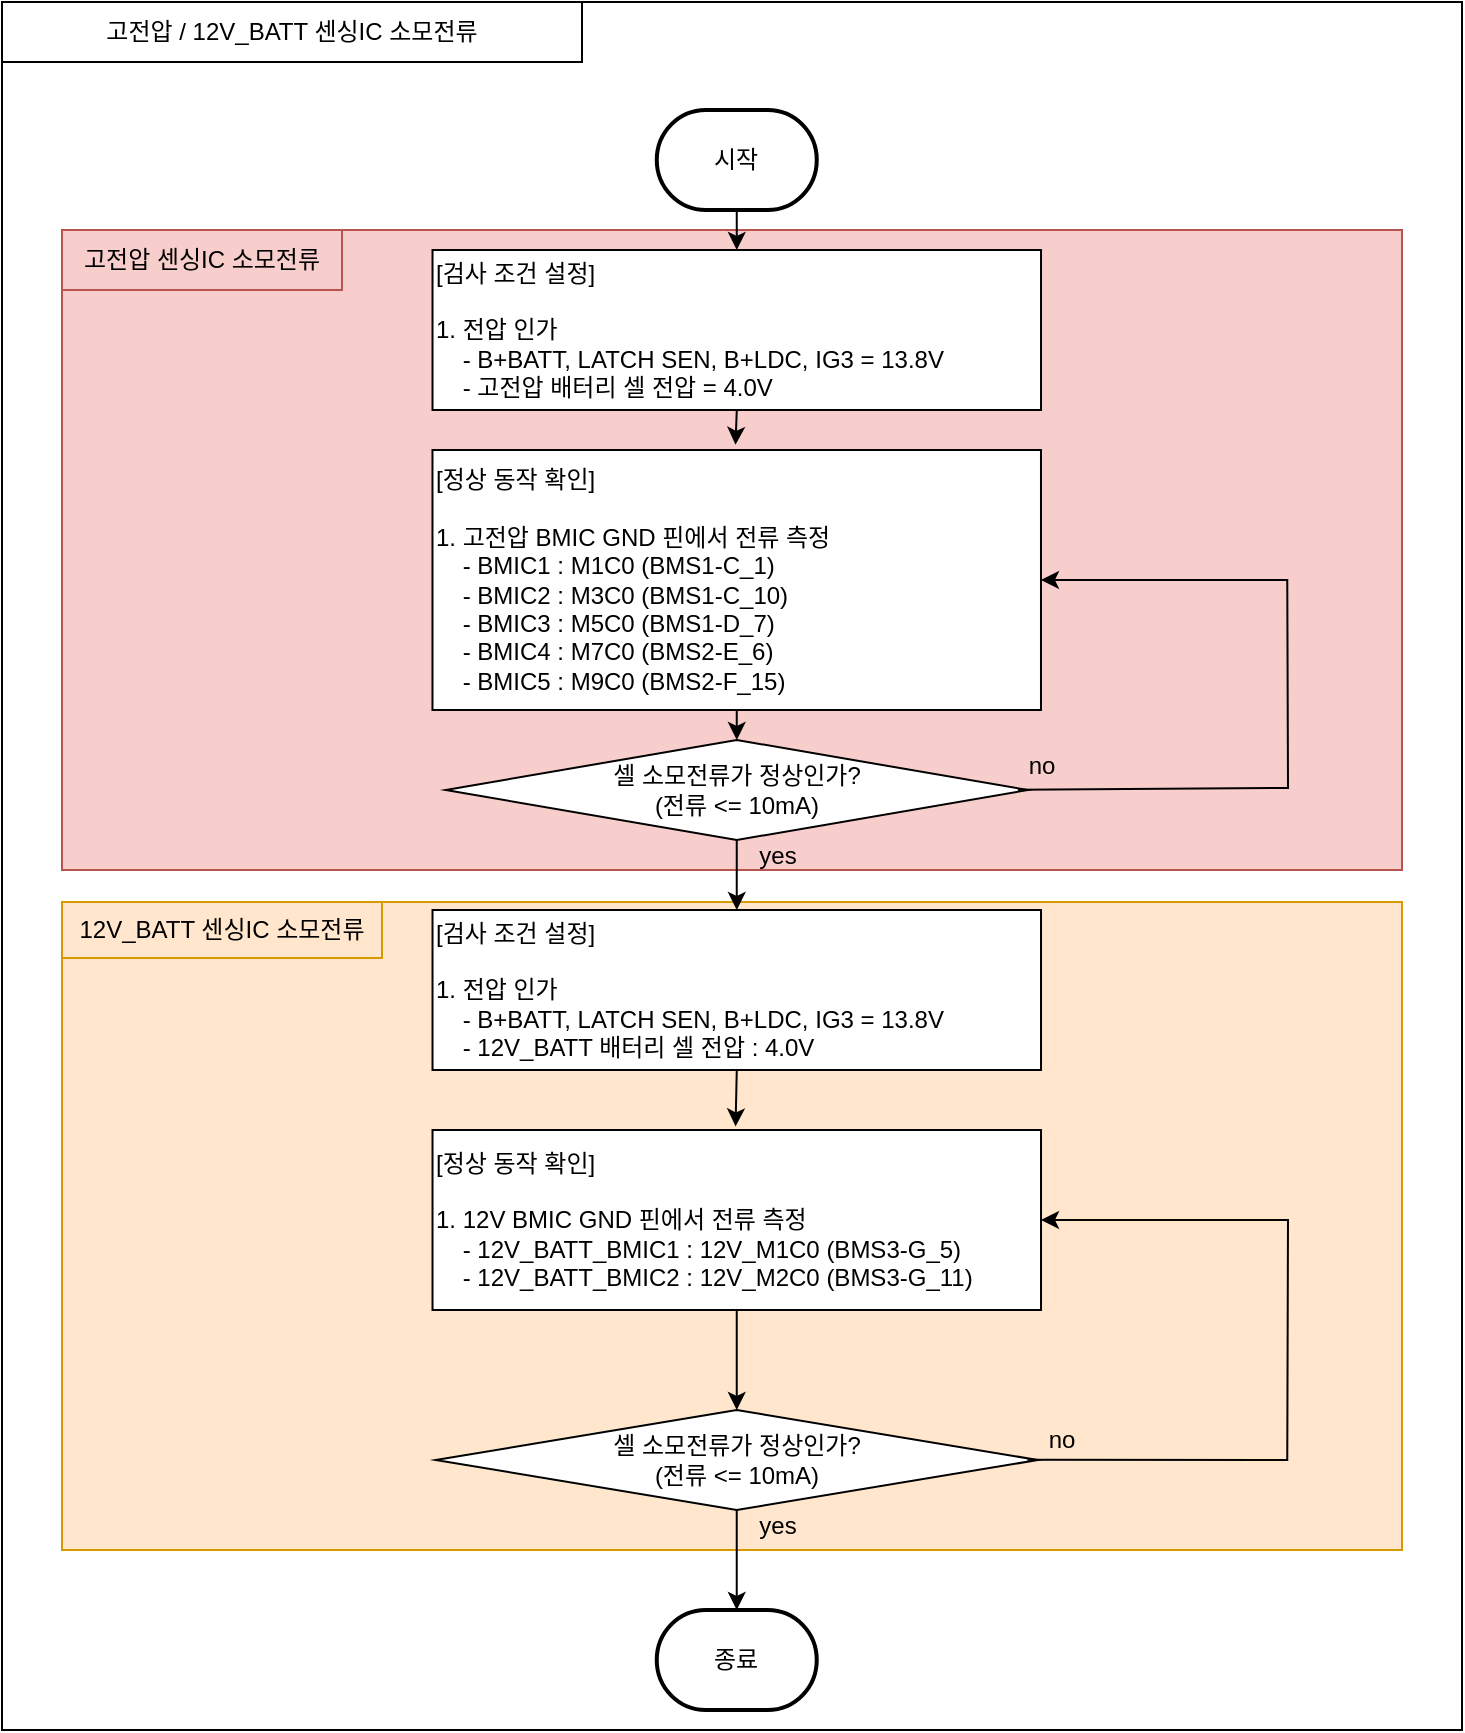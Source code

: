 <mxfile version="22.1.21" type="github">
  <diagram name="페이지-1" id="SMcoKKoXxrq3oXYOwZ4Q">
    <mxGraphModel dx="1647" dy="-150" grid="1" gridSize="10" guides="1" tooltips="1" connect="1" arrows="1" fold="1" page="1" pageScale="1" pageWidth="827" pageHeight="1169" math="0" shadow="0">
      <root>
        <mxCell id="0" />
        <mxCell id="1" parent="0" />
        <mxCell id="eBpO1_wVmvebje0pum54-1" value="" style="rounded=0;whiteSpace=wrap;html=1;" parent="1" vertex="1">
          <mxGeometry x="40" y="1206" width="730" height="864" as="geometry" />
        </mxCell>
        <mxCell id="eBpO1_wVmvebje0pum54-2" value="&lt;div&gt;고전압 /&amp;nbsp;12V_BATT 센싱IC&amp;nbsp;&lt;span style=&quot;background-color: initial;&quot;&gt;소모전류&lt;/span&gt;&lt;/div&gt;" style="rounded=0;whiteSpace=wrap;html=1;" parent="1" vertex="1">
          <mxGeometry x="40" y="1206" width="290" height="30" as="geometry" />
        </mxCell>
        <mxCell id="eBpO1_wVmvebje0pum54-22" value="" style="rounded=0;whiteSpace=wrap;html=1;fillColor=#f8cecc;strokeColor=#b85450;" parent="1" vertex="1">
          <mxGeometry x="70" y="1320" width="670" height="320" as="geometry" />
        </mxCell>
        <mxCell id="eBpO1_wVmvebje0pum54-23" value="&lt;span style=&quot;color: rgb(0, 0, 0); font-family: Helvetica; font-size: 12px; font-style: normal; font-variant-ligatures: normal; font-variant-caps: normal; font-weight: 400; letter-spacing: normal; orphans: 2; text-align: center; text-indent: 0px; text-transform: none; widows: 2; word-spacing: 0px; -webkit-text-stroke-width: 0px; text-decoration-thickness: initial; text-decoration-style: initial; text-decoration-color: initial; float: none; display: inline !important;&quot;&gt;고전압 센싱IC&amp;nbsp;소모전류&lt;br&gt;&lt;/span&gt;" style="rounded=0;whiteSpace=wrap;html=1;fillColor=#f8cecc;strokeColor=#b85450;fillStyle=solid;labelBackgroundColor=none;" parent="1" vertex="1">
          <mxGeometry x="70" y="1320" width="140" height="30" as="geometry" />
        </mxCell>
        <mxCell id="eBpO1_wVmvebje0pum54-24" value="" style="rounded=0;whiteSpace=wrap;html=1;fillColor=#ffe6cc;strokeColor=#d79b00;" parent="1" vertex="1">
          <mxGeometry x="70" y="1656" width="670" height="324" as="geometry" />
        </mxCell>
        <mxCell id="eBpO1_wVmvebje0pum54-25" value="&lt;span style=&quot;orphans: 2; text-align: center; text-indent: 0px; widows: 2; text-decoration-thickness: initial; text-decoration-style: initial; text-decoration-color: initial; float: none; display: inline !important;&quot;&gt;&lt;div style=&quot;&quot;&gt;12V_BATT 센싱IC&amp;nbsp;&lt;span style=&quot;background-color: initial;&quot;&gt;소모전류&lt;/span&gt;&lt;/div&gt;&lt;/span&gt;" style="rounded=0;whiteSpace=wrap;html=1;fillColor=#ffe6cc;strokeColor=#d79b00;labelBackgroundColor=none;" parent="1" vertex="1">
          <mxGeometry x="70" y="1656" width="160" height="28" as="geometry" />
        </mxCell>
        <mxCell id="eBpO1_wVmvebje0pum54-3" value="시작" style="strokeWidth=2;html=1;shape=mxgraph.flowchart.terminator;whiteSpace=wrap;" parent="1" vertex="1">
          <mxGeometry x="367.38" y="1260" width="80" height="50" as="geometry" />
        </mxCell>
        <mxCell id="eBpO1_wVmvebje0pum54-4" value="[검사 조건 설정]&lt;br&gt;&lt;br&gt;1. 전압 인가&lt;br&gt;&amp;nbsp; &amp;nbsp; - B+BATT, LATCH SEN, B+LDC, IG3 = 13.8V&lt;br&gt;&amp;nbsp; &amp;nbsp; - 고전압 배터리 셀 전압 = 4.0V" style="rounded=0;whiteSpace=wrap;html=1;align=left;" parent="1" vertex="1">
          <mxGeometry x="255.26" y="1330" width="304.25" height="80" as="geometry" />
        </mxCell>
        <mxCell id="eBpO1_wVmvebje0pum54-5" value="" style="endArrow=classic;html=1;rounded=0;exitX=0.5;exitY=1;exitDx=0;exitDy=0;exitPerimeter=0;entryX=0.5;entryY=0;entryDx=0;entryDy=0;" parent="1" source="eBpO1_wVmvebje0pum54-3" target="eBpO1_wVmvebje0pum54-4" edge="1">
          <mxGeometry width="50" height="50" relative="1" as="geometry">
            <mxPoint x="133.38" y="1360" as="sourcePoint" />
            <mxPoint x="183.38" y="1310" as="targetPoint" />
          </mxGeometry>
        </mxCell>
        <mxCell id="eBpO1_wVmvebje0pum54-6" value="" style="endArrow=classic;html=1;rounded=0;exitX=0.5;exitY=1;exitDx=0;exitDy=0;entryX=0.498;entryY=-0.02;entryDx=0;entryDy=0;entryPerimeter=0;" parent="1" source="eBpO1_wVmvebje0pum54-4" target="eBpO1_wVmvebje0pum54-7" edge="1">
          <mxGeometry width="50" height="50" relative="1" as="geometry">
            <mxPoint x="332.63" y="1500" as="sourcePoint" />
            <mxPoint x="407.63" y="1480" as="targetPoint" />
          </mxGeometry>
        </mxCell>
        <mxCell id="eBpO1_wVmvebje0pum54-7" value="[정상 동작 확인]&lt;br&gt;&lt;br&gt;1. 고전압 BMIC GND 핀에서 전류 측정&lt;br&gt;&amp;nbsp; &amp;nbsp; -&amp;nbsp;BMIC1 : M1C0 (BMS1-C_1)&lt;br&gt;&lt;div&gt;&amp;nbsp; &amp;nbsp; - BMIC2 : M3C0 (BMS1-C_10)&lt;/div&gt;&lt;div&gt;&amp;nbsp; &amp;nbsp; - BMIC3 : M5C0 (BMS1-D_7)&lt;/div&gt;&lt;div&gt;&amp;nbsp; &amp;nbsp; - BMIC4 : M7C0 (BMS2-E_6)&lt;/div&gt;&lt;div&gt;&amp;nbsp; &amp;nbsp; - BMIC5 : M9C0 (BMS2-F_15)&amp;nbsp;&lt;/div&gt;" style="rounded=0;whiteSpace=wrap;html=1;align=left;" parent="1" vertex="1">
          <mxGeometry x="255.24" y="1430" width="304.25" height="130" as="geometry" />
        </mxCell>
        <mxCell id="eBpO1_wVmvebje0pum54-8" value="셀 소모전류가 정상인가?&lt;br&gt;(전류 &amp;lt;= 10mA)" style="rhombus;whiteSpace=wrap;html=1;" parent="1" vertex="1">
          <mxGeometry x="261.86" y="1575" width="291.06" height="50" as="geometry" />
        </mxCell>
        <mxCell id="eBpO1_wVmvebje0pum54-10" value="" style="endArrow=classic;html=1;rounded=0;exitX=0.5;exitY=1;exitDx=0;exitDy=0;entryX=0.5;entryY=0;entryDx=0;entryDy=0;" parent="1" source="eBpO1_wVmvebje0pum54-7" target="eBpO1_wVmvebje0pum54-8" edge="1">
          <mxGeometry width="50" height="50" relative="1" as="geometry">
            <mxPoint x="202.63" y="1520" as="sourcePoint" />
            <mxPoint x="252.63" y="1470" as="targetPoint" />
          </mxGeometry>
        </mxCell>
        <mxCell id="eBpO1_wVmvebje0pum54-11" value="" style="endArrow=classic;html=1;rounded=0;exitX=0.983;exitY=0.498;exitDx=0;exitDy=0;exitPerimeter=0;entryX=1;entryY=0.5;entryDx=0;entryDy=0;" parent="1" source="eBpO1_wVmvebje0pum54-8" target="eBpO1_wVmvebje0pum54-7" edge="1">
          <mxGeometry width="50" height="50" relative="1" as="geometry">
            <mxPoint x="562.63" y="1580" as="sourcePoint" />
            <mxPoint x="612.63" y="1530" as="targetPoint" />
            <Array as="points">
              <mxPoint x="683" y="1599" />
              <mxPoint x="682.63" y="1495" />
            </Array>
          </mxGeometry>
        </mxCell>
        <mxCell id="eBpO1_wVmvebje0pum54-12" value="no" style="text;html=1;strokeColor=none;fillColor=none;align=center;verticalAlign=middle;whiteSpace=wrap;rounded=0;" parent="1" vertex="1">
          <mxGeometry x="530" y="1573" width="60" height="30" as="geometry" />
        </mxCell>
        <mxCell id="eBpO1_wVmvebje0pum54-13" value="종료" style="strokeWidth=2;html=1;shape=mxgraph.flowchart.terminator;whiteSpace=wrap;" parent="1" vertex="1">
          <mxGeometry x="367.37" y="2010" width="80" height="50" as="geometry" />
        </mxCell>
        <mxCell id="eBpO1_wVmvebje0pum54-14" value="" style="endArrow=classic;html=1;rounded=0;exitX=0.5;exitY=1;exitDx=0;exitDy=0;entryX=0.5;entryY=0;entryDx=0;entryDy=0;entryPerimeter=0;" parent="1" source="eBpO1_wVmvebje0pum54-18" target="eBpO1_wVmvebje0pum54-13" edge="1">
          <mxGeometry width="50" height="50" relative="1" as="geometry">
            <mxPoint x="407.375" y="1970" as="sourcePoint" />
            <mxPoint x="332.63" y="1950" as="targetPoint" />
          </mxGeometry>
        </mxCell>
        <mxCell id="eBpO1_wVmvebje0pum54-15" value="[검사 조건 설정]&lt;br&gt;&lt;br&gt;1. 전압 인가&lt;br&gt;&amp;nbsp; &amp;nbsp; - B+BATT, LATCH SEN, B+LDC, IG3 = 13.8V&lt;br&gt;&amp;nbsp; &amp;nbsp; - 12V_BATT 배터리 셀 전압 : 4.0V" style="rounded=0;whiteSpace=wrap;html=1;align=left;" parent="1" vertex="1">
          <mxGeometry x="255.26" y="1660" width="304.25" height="80" as="geometry" />
        </mxCell>
        <mxCell id="eBpO1_wVmvebje0pum54-16" value="" style="endArrow=classic;html=1;rounded=0;exitX=0.5;exitY=1;exitDx=0;exitDy=0;entryX=0.498;entryY=-0.02;entryDx=0;entryDy=0;entryPerimeter=0;" parent="1" source="eBpO1_wVmvebje0pum54-15" target="eBpO1_wVmvebje0pum54-17" edge="1">
          <mxGeometry width="50" height="50" relative="1" as="geometry">
            <mxPoint x="332.63" y="1830" as="sourcePoint" />
            <mxPoint x="407.63" y="1810" as="targetPoint" />
          </mxGeometry>
        </mxCell>
        <mxCell id="eBpO1_wVmvebje0pum54-17" value="[정상 동작 확인]&lt;br&gt;&lt;br&gt;1. 12V BMIC GND 핀에서 전류 측정&lt;br&gt;&lt;div&gt;&amp;nbsp; &amp;nbsp; - 12V_BATT_BMIC1 : 12V_M1C0 (BMS3-G_5)&lt;/div&gt;&lt;div&gt;&amp;nbsp; &amp;nbsp; - 12V_BATT_BMIC2 : 12V_M2C0 (BMS3-G_11)&lt;/div&gt;" style="rounded=0;whiteSpace=wrap;html=1;align=left;" parent="1" vertex="1">
          <mxGeometry x="255.26" y="1770" width="304.25" height="90" as="geometry" />
        </mxCell>
        <mxCell id="eBpO1_wVmvebje0pum54-18" value="셀 소모전류가 정상인가?&lt;br&gt;(전류 &amp;lt;= 10mA)" style="rhombus;whiteSpace=wrap;html=1;" parent="1" vertex="1">
          <mxGeometry x="256.84" y="1910" width="301.06" height="50" as="geometry" />
        </mxCell>
        <mxCell id="eBpO1_wVmvebje0pum54-19" value="" style="endArrow=classic;html=1;rounded=0;exitX=0.5;exitY=1;exitDx=0;exitDy=0;entryX=0.5;entryY=0;entryDx=0;entryDy=0;" parent="1" source="eBpO1_wVmvebje0pum54-17" target="eBpO1_wVmvebje0pum54-18" edge="1">
          <mxGeometry width="50" height="50" relative="1" as="geometry">
            <mxPoint x="202.63" y="1850" as="sourcePoint" />
            <mxPoint x="252.63" y="1800" as="targetPoint" />
          </mxGeometry>
        </mxCell>
        <mxCell id="eBpO1_wVmvebje0pum54-20" value="" style="endArrow=classic;html=1;rounded=0;exitX=0.983;exitY=0.498;exitDx=0;exitDy=0;exitPerimeter=0;entryX=1;entryY=0.5;entryDx=0;entryDy=0;" parent="1" source="eBpO1_wVmvebje0pum54-18" target="eBpO1_wVmvebje0pum54-17" edge="1">
          <mxGeometry width="50" height="50" relative="1" as="geometry">
            <mxPoint x="562.63" y="1910" as="sourcePoint" />
            <mxPoint x="612.63" y="1860" as="targetPoint" />
            <Array as="points">
              <mxPoint x="682.63" y="1935" />
              <mxPoint x="683" y="1815" />
            </Array>
          </mxGeometry>
        </mxCell>
        <mxCell id="eBpO1_wVmvebje0pum54-21" value="no" style="text;html=1;strokeColor=none;fillColor=none;align=center;verticalAlign=middle;whiteSpace=wrap;rounded=0;" parent="1" vertex="1">
          <mxGeometry x="540" y="1910" width="60" height="30" as="geometry" />
        </mxCell>
        <mxCell id="eBpO1_wVmvebje0pum54-26" value="" style="endArrow=classic;html=1;rounded=0;exitX=0.5;exitY=1;exitDx=0;exitDy=0;entryX=0.5;entryY=0;entryDx=0;entryDy=0;" parent="1" source="eBpO1_wVmvebje0pum54-8" target="eBpO1_wVmvebje0pum54-15" edge="1">
          <mxGeometry width="50" height="50" relative="1" as="geometry">
            <mxPoint x="192.63" y="1620" as="sourcePoint" />
            <mxPoint x="242.63" y="1570" as="targetPoint" />
          </mxGeometry>
        </mxCell>
        <mxCell id="eBpO1_wVmvebje0pum54-27" value="yes" style="text;html=1;strokeColor=none;fillColor=none;align=center;verticalAlign=middle;whiteSpace=wrap;rounded=0;" parent="1" vertex="1">
          <mxGeometry x="398.24" y="1618" width="60" height="30" as="geometry" />
        </mxCell>
        <mxCell id="eBpO1_wVmvebje0pum54-28" value="yes" style="text;html=1;strokeColor=none;fillColor=none;align=center;verticalAlign=middle;whiteSpace=wrap;rounded=0;" parent="1" vertex="1">
          <mxGeometry x="398.24" y="1953" width="60" height="30" as="geometry" />
        </mxCell>
      </root>
    </mxGraphModel>
  </diagram>
</mxfile>

